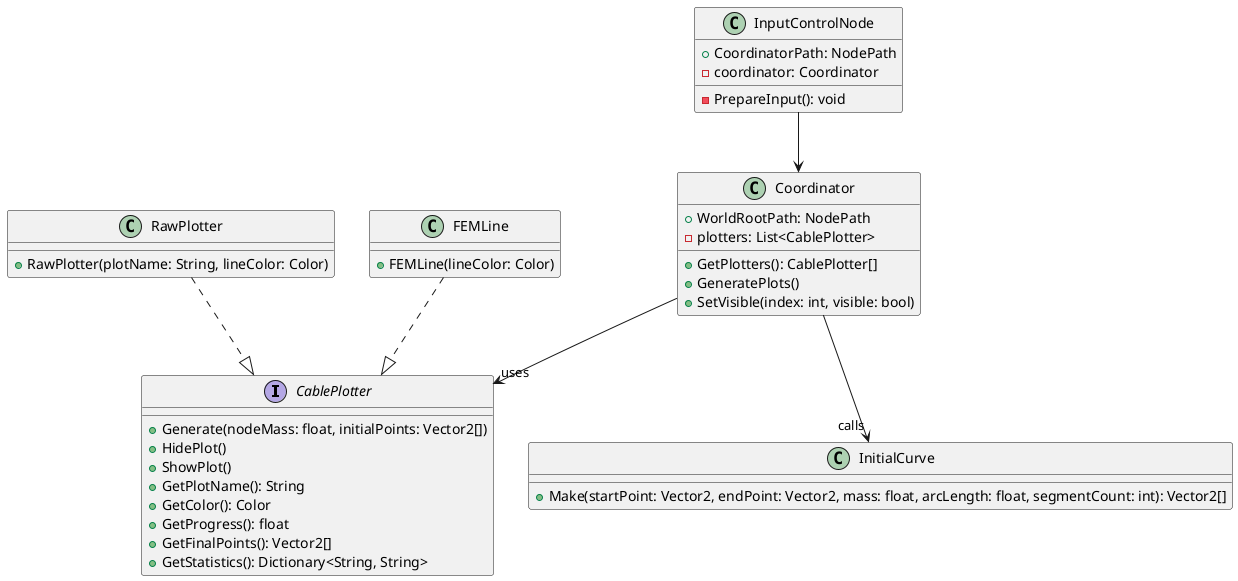 @startuml
interface CablePlotter {
  +Generate(nodeMass: float, initialPoints: Vector2[])
  +HidePlot()
  +ShowPlot()
  +GetPlotName(): String
  +GetColor(): Color
  +GetProgress(): float
  +GetFinalPoints(): Vector2[]
  +GetStatistics(): Dictionary<String, String>
}

class RawPlotter {
  +RawPlotter(plotName: String, lineColor: Color)
}
RawPlotter ..|> CablePlotter

class FEMLine {
  +FEMLine(lineColor: Color)
}
FEMLine ..|> CablePlotter

class Coordinator {
  +WorldRootPath: NodePath
  -plotters: List<CablePlotter>
  +GetPlotters(): CablePlotter[]
  +GeneratePlots()
  +SetVisible(index: int, visible: bool)
}

Coordinator --> "calls" InitialCurve
Coordinator --> "uses" CablePlotter

class InitialCurve {
  +Make(startPoint: Vector2, endPoint: Vector2, mass: float, arcLength: float, segmentCount: int): Vector2[]
}


class InputControlNode {
  +CoordinatorPath: NodePath
  -coordinator: Coordinator
  -PrepareInput(): void
}

InputControlNode --> Coordinator
@enduml